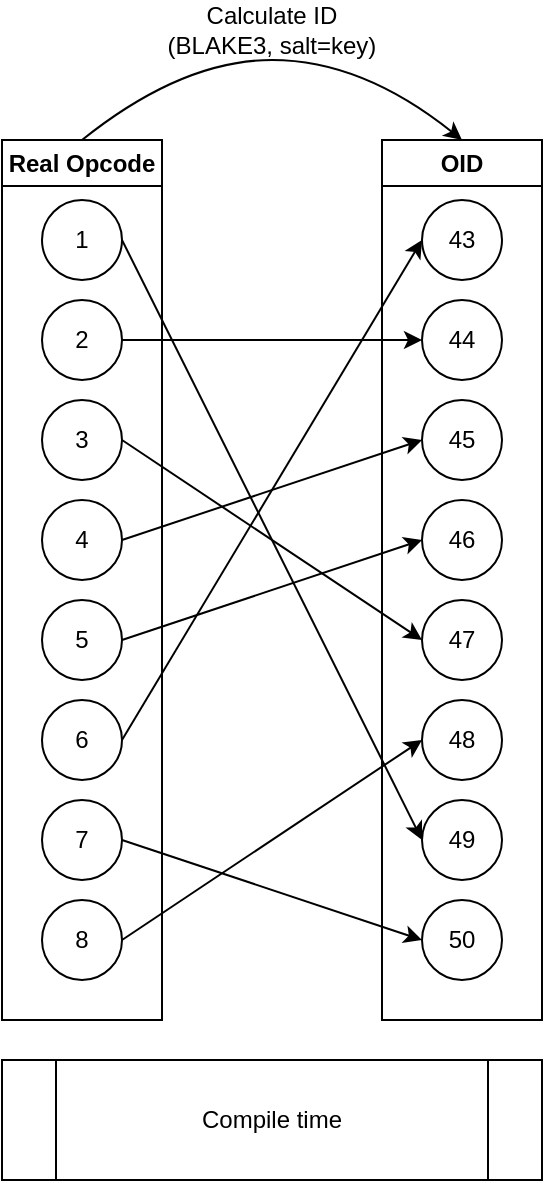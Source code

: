 <mxfile>
    <diagram id="8jeaId0-kltd9O_hGAqO" name="第1頁">
        <mxGraphModel dx="1350" dy="768" grid="1" gridSize="10" guides="1" tooltips="1" connect="1" arrows="1" fold="1" page="1" pageScale="1" pageWidth="827" pageHeight="1169" math="0" shadow="0">
            <root>
                <mxCell id="0"/>
                <mxCell id="1" parent="0"/>
                <mxCell id="48" value="" style="group" parent="1" vertex="1" connectable="0">
                    <mxGeometry x="40" y="200" width="270" height="590" as="geometry"/>
                </mxCell>
                <mxCell id="46" value="" style="group" parent="48" vertex="1" connectable="0">
                    <mxGeometry width="270" height="510" as="geometry"/>
                </mxCell>
                <mxCell id="2" value="Real Opcode" style="swimlane;whiteSpace=wrap;html=1;startSize=23;" parent="46" vertex="1">
                    <mxGeometry y="70" width="80" height="440" as="geometry"/>
                </mxCell>
                <mxCell id="4" value="1" style="ellipse;whiteSpace=wrap;html=1;aspect=fixed;" parent="2" vertex="1">
                    <mxGeometry x="20" y="30" width="40" height="40" as="geometry"/>
                </mxCell>
                <mxCell id="5" value="2" style="ellipse;whiteSpace=wrap;html=1;aspect=fixed;" parent="2" vertex="1">
                    <mxGeometry x="20" y="80" width="40" height="40" as="geometry"/>
                </mxCell>
                <mxCell id="6" value="3" style="ellipse;whiteSpace=wrap;html=1;aspect=fixed;" parent="2" vertex="1">
                    <mxGeometry x="20" y="130" width="40" height="40" as="geometry"/>
                </mxCell>
                <mxCell id="10" value="4" style="ellipse;whiteSpace=wrap;html=1;aspect=fixed;" parent="2" vertex="1">
                    <mxGeometry x="20" y="180" width="40" height="40" as="geometry"/>
                </mxCell>
                <mxCell id="11" value="5" style="ellipse;whiteSpace=wrap;html=1;aspect=fixed;" parent="2" vertex="1">
                    <mxGeometry x="20" y="230" width="40" height="40" as="geometry"/>
                </mxCell>
                <mxCell id="12" value="6" style="ellipse;whiteSpace=wrap;html=1;aspect=fixed;" parent="2" vertex="1">
                    <mxGeometry x="20" y="280" width="40" height="40" as="geometry"/>
                </mxCell>
                <mxCell id="13" value="7" style="ellipse;whiteSpace=wrap;html=1;aspect=fixed;" parent="2" vertex="1">
                    <mxGeometry x="20" y="330" width="40" height="40" as="geometry"/>
                </mxCell>
                <mxCell id="14" value="8" style="ellipse;whiteSpace=wrap;html=1;aspect=fixed;" parent="2" vertex="1">
                    <mxGeometry x="20" y="380" width="40" height="40" as="geometry"/>
                </mxCell>
                <mxCell id="16" value="OID" style="swimlane;whiteSpace=wrap;html=1;startSize=23;" parent="46" vertex="1">
                    <mxGeometry x="190" y="70" width="80" height="440" as="geometry"/>
                </mxCell>
                <mxCell id="17" value="43" style="ellipse;whiteSpace=wrap;html=1;aspect=fixed;" parent="16" vertex="1">
                    <mxGeometry x="20" y="30" width="40" height="40" as="geometry"/>
                </mxCell>
                <mxCell id="18" value="44" style="ellipse;whiteSpace=wrap;html=1;aspect=fixed;" parent="16" vertex="1">
                    <mxGeometry x="20" y="80" width="40" height="40" as="geometry"/>
                </mxCell>
                <mxCell id="19" value="45" style="ellipse;whiteSpace=wrap;html=1;aspect=fixed;" parent="16" vertex="1">
                    <mxGeometry x="20" y="130" width="40" height="40" as="geometry"/>
                </mxCell>
                <mxCell id="20" value="46" style="ellipse;whiteSpace=wrap;html=1;aspect=fixed;" parent="16" vertex="1">
                    <mxGeometry x="20" y="180" width="40" height="40" as="geometry"/>
                </mxCell>
                <mxCell id="21" value="47" style="ellipse;whiteSpace=wrap;html=1;aspect=fixed;" parent="16" vertex="1">
                    <mxGeometry x="20" y="230" width="40" height="40" as="geometry"/>
                </mxCell>
                <mxCell id="22" value="48" style="ellipse;whiteSpace=wrap;html=1;aspect=fixed;" parent="16" vertex="1">
                    <mxGeometry x="20" y="280" width="40" height="40" as="geometry"/>
                </mxCell>
                <mxCell id="23" value="49" style="ellipse;whiteSpace=wrap;html=1;aspect=fixed;" parent="16" vertex="1">
                    <mxGeometry x="20" y="330" width="40" height="40" as="geometry"/>
                </mxCell>
                <mxCell id="24" value="50" style="ellipse;whiteSpace=wrap;html=1;aspect=fixed;" parent="16" vertex="1">
                    <mxGeometry x="20" y="380" width="40" height="40" as="geometry"/>
                </mxCell>
                <mxCell id="25" style="edgeStyle=none;html=1;exitX=1;exitY=0.5;exitDx=0;exitDy=0;entryX=0;entryY=0.5;entryDx=0;entryDy=0;" parent="46" source="14" target="22" edge="1">
                    <mxGeometry relative="1" as="geometry"/>
                </mxCell>
                <mxCell id="26" style="edgeStyle=none;html=1;exitX=1;exitY=0.5;exitDx=0;exitDy=0;entryX=0;entryY=0.5;entryDx=0;entryDy=0;" parent="46" source="6" target="21" edge="1">
                    <mxGeometry relative="1" as="geometry"/>
                </mxCell>
                <mxCell id="27" style="edgeStyle=none;html=1;exitX=1;exitY=0.5;exitDx=0;exitDy=0;entryX=0;entryY=0.5;entryDx=0;entryDy=0;" parent="46" source="4" target="23" edge="1">
                    <mxGeometry relative="1" as="geometry"/>
                </mxCell>
                <mxCell id="28" style="edgeStyle=none;html=1;exitX=1;exitY=0.5;exitDx=0;exitDy=0;entryX=0;entryY=0.5;entryDx=0;entryDy=0;" parent="46" source="10" target="19" edge="1">
                    <mxGeometry relative="1" as="geometry"/>
                </mxCell>
                <mxCell id="29" style="edgeStyle=none;html=1;exitX=1;exitY=0.5;exitDx=0;exitDy=0;entryX=0;entryY=0.5;entryDx=0;entryDy=0;" parent="46" source="13" target="24" edge="1">
                    <mxGeometry relative="1" as="geometry"/>
                </mxCell>
                <mxCell id="30" style="edgeStyle=none;html=1;exitX=1;exitY=0.5;exitDx=0;exitDy=0;entryX=0;entryY=0.5;entryDx=0;entryDy=0;" parent="46" source="12" target="17" edge="1">
                    <mxGeometry relative="1" as="geometry"/>
                </mxCell>
                <mxCell id="31" style="edgeStyle=none;html=1;exitX=1;exitY=0.5;exitDx=0;exitDy=0;entryX=0;entryY=0.5;entryDx=0;entryDy=0;" parent="46" source="5" target="18" edge="1">
                    <mxGeometry relative="1" as="geometry"/>
                </mxCell>
                <mxCell id="32" style="edgeStyle=none;html=1;exitX=1;exitY=0.5;exitDx=0;exitDy=0;entryX=0;entryY=0.5;entryDx=0;entryDy=0;" parent="46" source="11" target="20" edge="1">
                    <mxGeometry relative="1" as="geometry"/>
                </mxCell>
                <mxCell id="45" value="" style="curved=1;endArrow=classic;html=1;exitX=0.5;exitY=0;exitDx=0;exitDy=0;entryX=0.5;entryY=0;entryDx=0;entryDy=0;startArrow=none;" parent="46" source="2" target="16" edge="1">
                    <mxGeometry width="50" height="50" relative="1" as="geometry">
                        <mxPoint x="510" y="440" as="sourcePoint"/>
                        <mxPoint x="560" y="390" as="targetPoint"/>
                        <Array as="points">
                            <mxPoint x="90" y="30"/>
                            <mxPoint x="180" y="30"/>
                        </Array>
                    </mxGeometry>
                </mxCell>
                <mxCell id="33" value="Calculate ID&lt;br&gt;(BLAKE3, salt=key)" style="text;html=1;strokeColor=none;fillColor=none;align=center;verticalAlign=middle;whiteSpace=wrap;rounded=0;" parent="46" vertex="1">
                    <mxGeometry x="75" width="120" height="30" as="geometry"/>
                </mxCell>
                <mxCell id="47" value="Compile time" style="shape=process;whiteSpace=wrap;html=1;backgroundOutline=1;" parent="48" vertex="1">
                    <mxGeometry y="530" width="270" height="60" as="geometry"/>
                </mxCell>
            </root>
        </mxGraphModel>
    </diagram>
</mxfile>